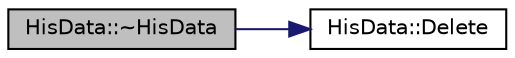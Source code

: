 digraph "HisData::~HisData"
{
  edge [fontname="Helvetica",fontsize="10",labelfontname="Helvetica",labelfontsize="10"];
  node [fontname="Helvetica",fontsize="10",shape=record];
  rankdir="LR";
  Node1 [label="HisData::~HisData",height=0.2,width=0.4,color="black", fillcolor="grey75", style="filled", fontcolor="black"];
  Node1 -> Node2 [color="midnightblue",fontsize="10",style="solid",fontname="Helvetica"];
  Node2 [label="HisData::Delete",height=0.2,width=0.4,color="black", fillcolor="white", style="filled",URL="$d7/d2e/class_his_data.html#a3b5241488d9daf839ec2435f89148b8b",tooltip="Delete the data arrays and reset all variables. "];
}
